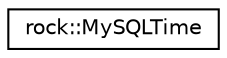 digraph "类继承关系图"
{
 // LATEX_PDF_SIZE
  edge [fontname="Helvetica",fontsize="10",labelfontname="Helvetica",labelfontsize="10"];
  node [fontname="Helvetica",fontsize="10",shape=record];
  rankdir="LR";
  Node0 [label="rock::MySQLTime",height=0.2,width=0.4,color="black", fillcolor="white", style="filled",URL="$structrock_1_1MySQLTime.html",tooltip=" "];
}

